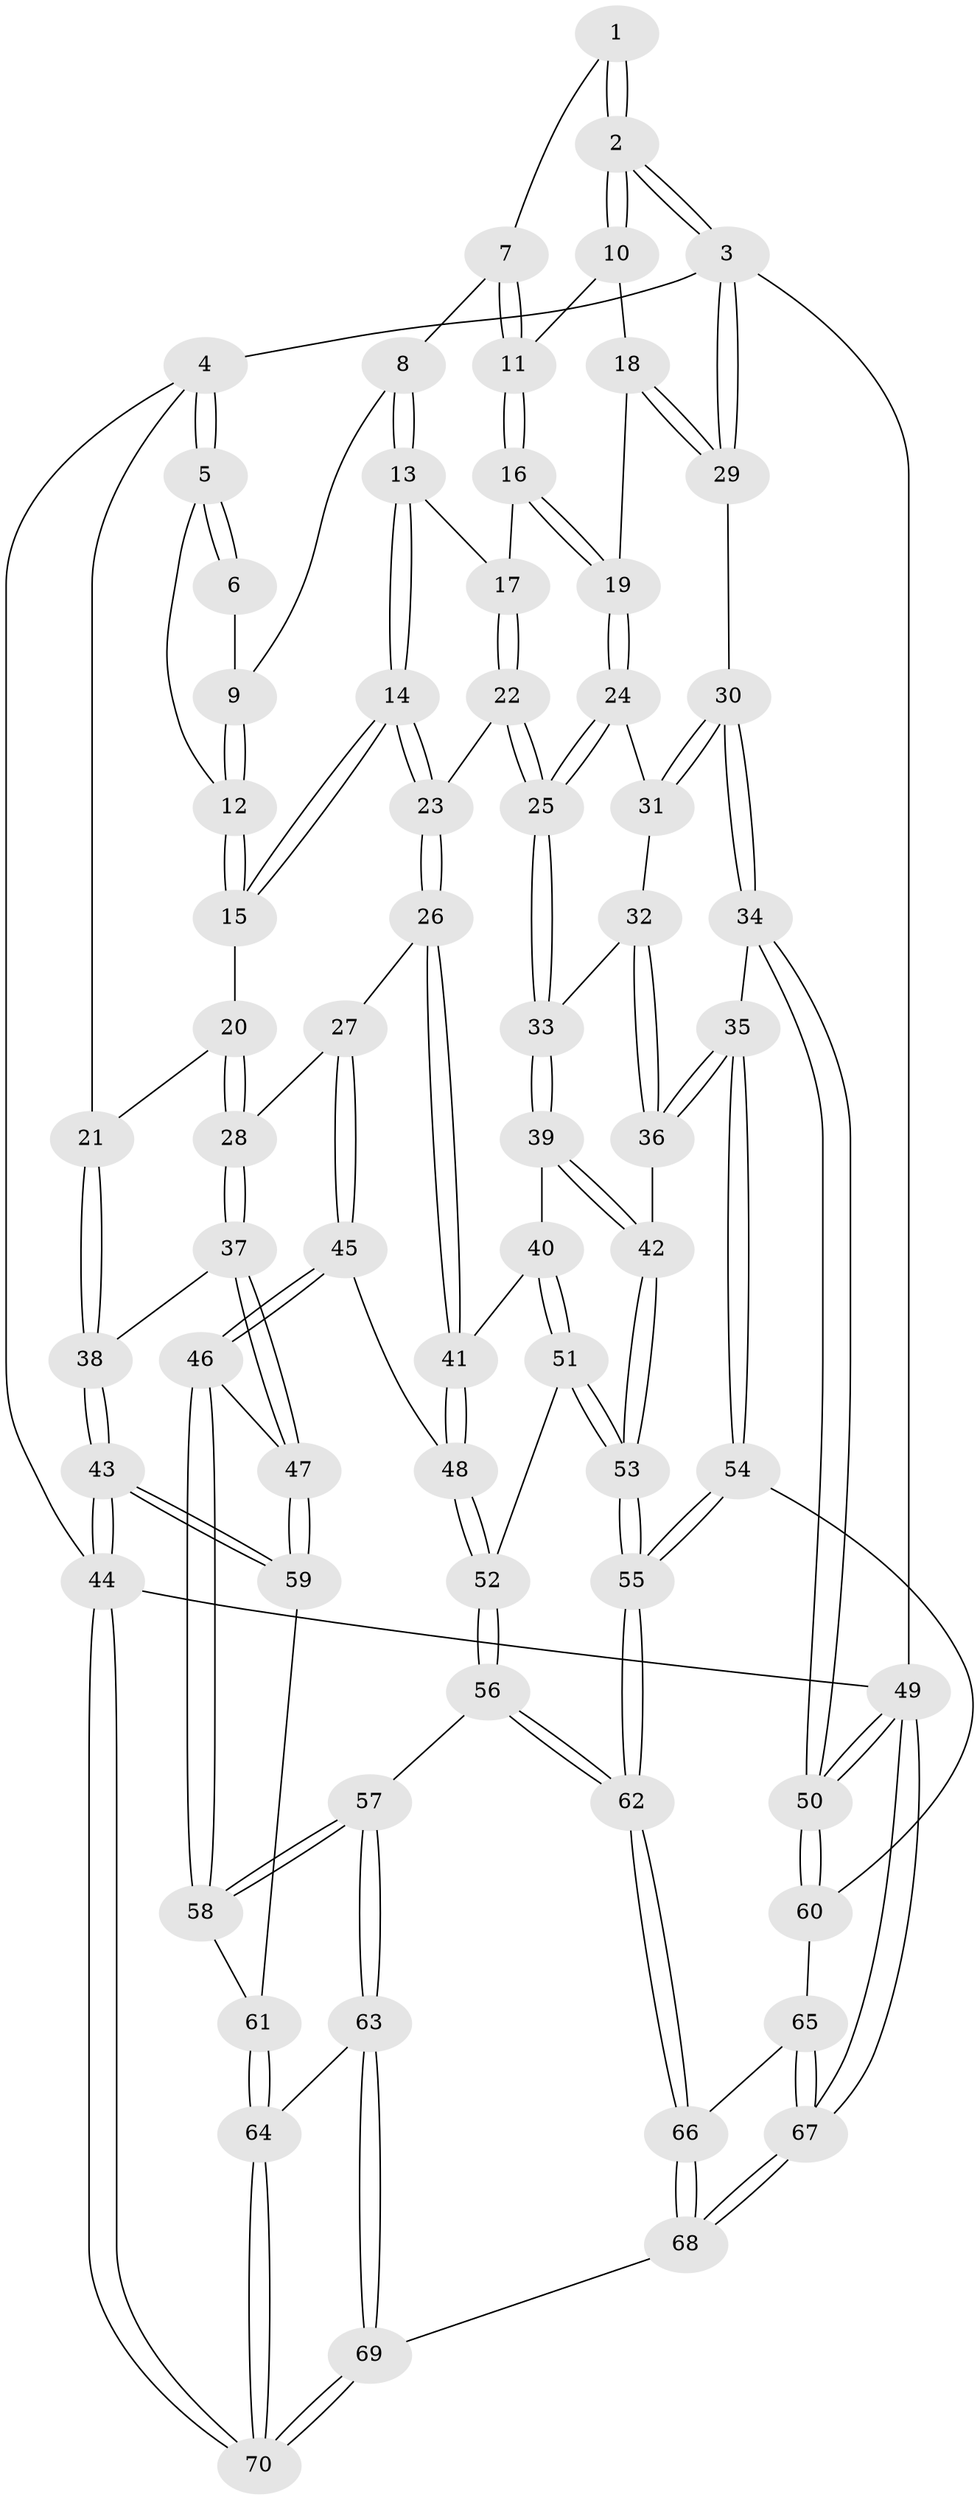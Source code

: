 // coarse degree distribution, {4: 0.34, 3: 0.64, 2: 0.02}
// Generated by graph-tools (version 1.1) at 2025/38/03/04/25 23:38:32]
// undirected, 70 vertices, 172 edges
graph export_dot {
  node [color=gray90,style=filled];
  1 [pos="+0.7312613666016493+0"];
  2 [pos="+1+0"];
  3 [pos="+1+0"];
  4 [pos="+0+0"];
  5 [pos="+0.25677336643745696+0"];
  6 [pos="+0.4580600261624551+0"];
  7 [pos="+0.7291811944743873+0.0012177782796807702"];
  8 [pos="+0.600136916025174+0.07645603884227582"];
  9 [pos="+0.598635629544316+0.07513942399142659"];
  10 [pos="+0.8218586625760832+0.08691330731875599"];
  11 [pos="+0.7601538649856976+0.05713185188239755"];
  12 [pos="+0.32170770150855416+0"];
  13 [pos="+0.5872440259214127+0.11654716518543312"];
  14 [pos="+0.433202306777024+0.24101120035588114"];
  15 [pos="+0.37009941696821197+0.16627282478122582"];
  16 [pos="+0.7031708844769952+0.19364057977787683"];
  17 [pos="+0.6938726164288792+0.19434407945552726"];
  18 [pos="+0.9605439717924862+0.21555871811440142"];
  19 [pos="+0.7652197909394326+0.2650373332680988"];
  20 [pos="+0.16302964090965869+0.25888237815492515"];
  21 [pos="+0+0.027059393340632065"];
  22 [pos="+0.47273300650448374+0.34019246016431465"];
  23 [pos="+0.4661168651660886+0.33796752622604787"];
  24 [pos="+0.7399953124622473+0.3273057707567856"];
  25 [pos="+0.5188012983568008+0.3703805565349449"];
  26 [pos="+0.3552005284585084+0.4444722021143358"];
  27 [pos="+0.27181599742403584+0.49035022678453155"];
  28 [pos="+0.21317291470958968+0.4825833227042842"];
  29 [pos="+1+0.2739208000976117"];
  30 [pos="+1+0.37715600842533703"];
  31 [pos="+0.791284379749172+0.426559912160135"];
  32 [pos="+0.7853305680884877+0.4357051867498631"];
  33 [pos="+0.5205684082380707+0.37289057861286895"];
  34 [pos="+1+0.5416553351971692"];
  35 [pos="+0.8201422562674835+0.6814062019135702"];
  36 [pos="+0.7119027000147949+0.5826932898833269"];
  37 [pos="+0.09326832058669719+0.5232757163535101"];
  38 [pos="+0+0.48875831634691175"];
  39 [pos="+0.6396376679038149+0.5656014868592903"];
  40 [pos="+0.5236514302665148+0.631152912696349"];
  41 [pos="+0.4871165517180342+0.618130368036789"];
  42 [pos="+0.6633207857724609+0.5754023265149133"];
  43 [pos="+0+0.8909767160211332"];
  44 [pos="+0+1"];
  45 [pos="+0.3148496426280369+0.6360303416068518"];
  46 [pos="+0.22310199890551438+0.7665556435400909"];
  47 [pos="+0.13200289506233004+0.7080993111191771"];
  48 [pos="+0.35846226830489075+0.6652701595714257"];
  49 [pos="+1+1"];
  50 [pos="+1+1"];
  51 [pos="+0.49235523827720323+0.7743712949557098"];
  52 [pos="+0.40723050683566775+0.7477638805813315"];
  53 [pos="+0.5561915389296337+0.8638731859236094"];
  54 [pos="+0.8097807009645889+0.7443250149897884"];
  55 [pos="+0.5585407086803653+0.8695807224555339"];
  56 [pos="+0.29055525857828046+0.8480425720615729"];
  57 [pos="+0.27755825015628227+0.8440275111953714"];
  58 [pos="+0.22654478127420655+0.7802634013959042"];
  59 [pos="+0+0.8269072247786202"];
  60 [pos="+0.8331124384854098+0.7996974831185324"];
  61 [pos="+0.1092420715708135+0.8570346237017454"];
  62 [pos="+0.5192867755516893+1"];
  63 [pos="+0.19620653763562906+0.9301618905244962"];
  64 [pos="+0.15869169469225494+0.9324921530078525"];
  65 [pos="+0.8191284041825471+0.8418006958892099"];
  66 [pos="+0.5249834726750048+1"];
  67 [pos="+0.8460379565099679+1"];
  68 [pos="+0.5255258021743006+1"];
  69 [pos="+0.3664740086837083+1"];
  70 [pos="+0+1"];
  1 -- 2;
  1 -- 2;
  1 -- 7;
  2 -- 3;
  2 -- 3;
  2 -- 10;
  2 -- 10;
  3 -- 4;
  3 -- 29;
  3 -- 29;
  3 -- 49;
  4 -- 5;
  4 -- 5;
  4 -- 21;
  4 -- 44;
  5 -- 6;
  5 -- 6;
  5 -- 12;
  6 -- 9;
  7 -- 8;
  7 -- 11;
  7 -- 11;
  8 -- 9;
  8 -- 13;
  8 -- 13;
  9 -- 12;
  9 -- 12;
  10 -- 11;
  10 -- 18;
  11 -- 16;
  11 -- 16;
  12 -- 15;
  12 -- 15;
  13 -- 14;
  13 -- 14;
  13 -- 17;
  14 -- 15;
  14 -- 15;
  14 -- 23;
  14 -- 23;
  15 -- 20;
  16 -- 17;
  16 -- 19;
  16 -- 19;
  17 -- 22;
  17 -- 22;
  18 -- 19;
  18 -- 29;
  18 -- 29;
  19 -- 24;
  19 -- 24;
  20 -- 21;
  20 -- 28;
  20 -- 28;
  21 -- 38;
  21 -- 38;
  22 -- 23;
  22 -- 25;
  22 -- 25;
  23 -- 26;
  23 -- 26;
  24 -- 25;
  24 -- 25;
  24 -- 31;
  25 -- 33;
  25 -- 33;
  26 -- 27;
  26 -- 41;
  26 -- 41;
  27 -- 28;
  27 -- 45;
  27 -- 45;
  28 -- 37;
  28 -- 37;
  29 -- 30;
  30 -- 31;
  30 -- 31;
  30 -- 34;
  30 -- 34;
  31 -- 32;
  32 -- 33;
  32 -- 36;
  32 -- 36;
  33 -- 39;
  33 -- 39;
  34 -- 35;
  34 -- 50;
  34 -- 50;
  35 -- 36;
  35 -- 36;
  35 -- 54;
  35 -- 54;
  36 -- 42;
  37 -- 38;
  37 -- 47;
  37 -- 47;
  38 -- 43;
  38 -- 43;
  39 -- 40;
  39 -- 42;
  39 -- 42;
  40 -- 41;
  40 -- 51;
  40 -- 51;
  41 -- 48;
  41 -- 48;
  42 -- 53;
  42 -- 53;
  43 -- 44;
  43 -- 44;
  43 -- 59;
  43 -- 59;
  44 -- 70;
  44 -- 70;
  44 -- 49;
  45 -- 46;
  45 -- 46;
  45 -- 48;
  46 -- 47;
  46 -- 58;
  46 -- 58;
  47 -- 59;
  47 -- 59;
  48 -- 52;
  48 -- 52;
  49 -- 50;
  49 -- 50;
  49 -- 67;
  49 -- 67;
  50 -- 60;
  50 -- 60;
  51 -- 52;
  51 -- 53;
  51 -- 53;
  52 -- 56;
  52 -- 56;
  53 -- 55;
  53 -- 55;
  54 -- 55;
  54 -- 55;
  54 -- 60;
  55 -- 62;
  55 -- 62;
  56 -- 57;
  56 -- 62;
  56 -- 62;
  57 -- 58;
  57 -- 58;
  57 -- 63;
  57 -- 63;
  58 -- 61;
  59 -- 61;
  60 -- 65;
  61 -- 64;
  61 -- 64;
  62 -- 66;
  62 -- 66;
  63 -- 64;
  63 -- 69;
  63 -- 69;
  64 -- 70;
  64 -- 70;
  65 -- 66;
  65 -- 67;
  65 -- 67;
  66 -- 68;
  66 -- 68;
  67 -- 68;
  67 -- 68;
  68 -- 69;
  69 -- 70;
  69 -- 70;
}
